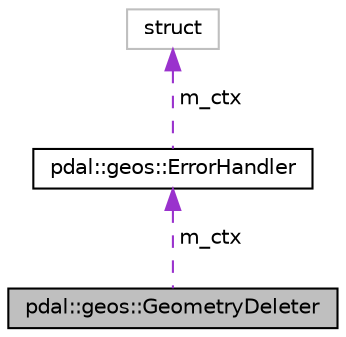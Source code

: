 digraph "pdal::geos::GeometryDeleter"
{
  edge [fontname="Helvetica",fontsize="10",labelfontname="Helvetica",labelfontsize="10"];
  node [fontname="Helvetica",fontsize="10",shape=record];
  Node1 [label="pdal::geos::GeometryDeleter",height=0.2,width=0.4,color="black", fillcolor="grey75", style="filled", fontcolor="black"];
  Node2 -> Node1 [dir="back",color="darkorchid3",fontsize="10",style="dashed",label=" m_ctx" ,fontname="Helvetica"];
  Node2 [label="pdal::geos::ErrorHandler",height=0.2,width=0.4,color="black", fillcolor="white", style="filled",URL="$classpdal_1_1geos_1_1ErrorHandler.html"];
  Node3 -> Node2 [dir="back",color="darkorchid3",fontsize="10",style="dashed",label=" m_ctx" ,fontname="Helvetica"];
  Node3 [label="struct",height=0.2,width=0.4,color="grey75", fillcolor="white", style="filled"];
}
